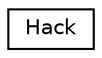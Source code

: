 digraph G
{
  edge [fontname="Helvetica",fontsize="10",labelfontname="Helvetica",labelfontsize="10"];
  node [fontname="Helvetica",fontsize="10",shape=record];
  rankdir=LR;
  Node1 [label="Hack",height=0.2,width=0.4,color="black", fillcolor="white", style="filled",URL="$d3/d28/unionHack.html"];
}
